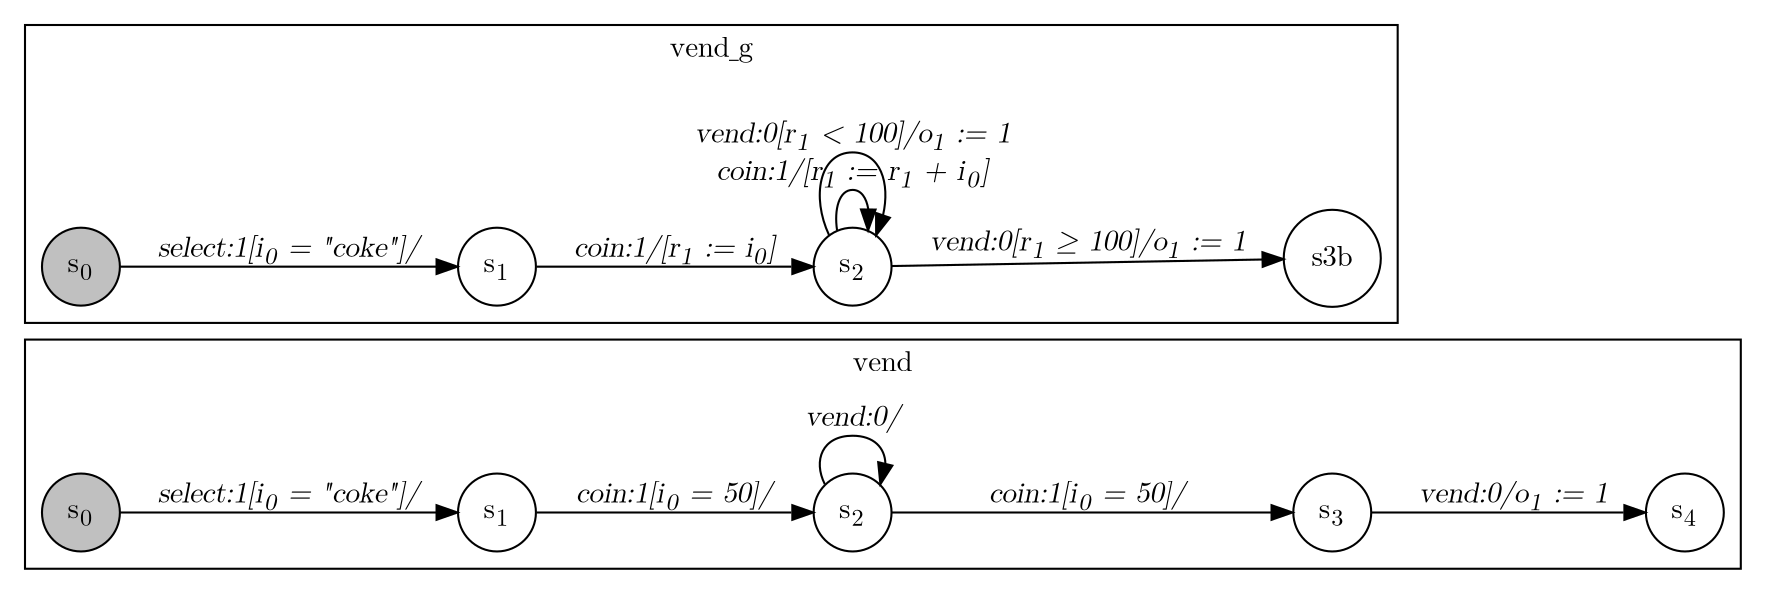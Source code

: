 digraph Generalisation{
    graph [rankdir="LR", fontname="Latin Modern Math"];
    node [color="black", fillcolor="white", shape="circle", style="filled", fontname="Latin Modern Math"];
    edge [fontname="Latin Modern Math"];

  subgraph cluster_1 {
    label = "vend";

    s0a[fillcolor="gray", label=<s<sub>0</sub>>];
    s1a[label=<s<sub>1</sub>>];
    s2a[label=<s<sub>2</sub>>];
    s3a[label=<s<sub>3</sub>>];
    s4a[label=<s<sub>4</sub>>];

    s0a->s1a[label=<<i>select:1&#91;i<sub>0</sub> = "coke"&#93;/</i>>];
    s1a->s2a[label=<<i>coin:1&#91;i<sub>0</sub> = 50&#93;/</i>>];
    s2a->s3a[label=<<i>coin:1&#91;i<sub>0</sub> = 50&#93;/</i>>];
    s3a->s4a[label=<<i>vend:0/o<sub>1</sub> := 1</i>>];
    s2a->s2a[label=<<i>vend:0/</i>>];
  }

  subgraph cluster_2 {
    label = "vend_g";

    s0b[fillcolor="gray", label=<s<sub>0</sub>>];
    s1b[label=<s<sub>1</sub>>];
    s2b[label=<s<sub>2</sub>>];

    s0b->s1b[label=<<i>select:1&#91;i<sub>0</sub> = "coke"&#93;/</i>>];
    s1b->s2b[label=<<i>coin:1/&#91;r<sub>1</sub> := i<sub>0</sub>&#93;</i>>];
    s2b->s2b[label=<<i>coin:1/&#91;r<sub>1</sub> := r<sub>1</sub> + i<sub>0</sub>&#93;</i>>];
    s2b->s3b[label=<<i>vend:0&#91;r<sub>1</sub> &ge; 100&#93;/o<sub>1</sub> := 1</i>>];
    s2b->s2b[label=<<i>vend:0&#91;r<sub>1</sub> &lt; 100&#93;/o<sub>1</sub> := 1</i>>];
  }
}
